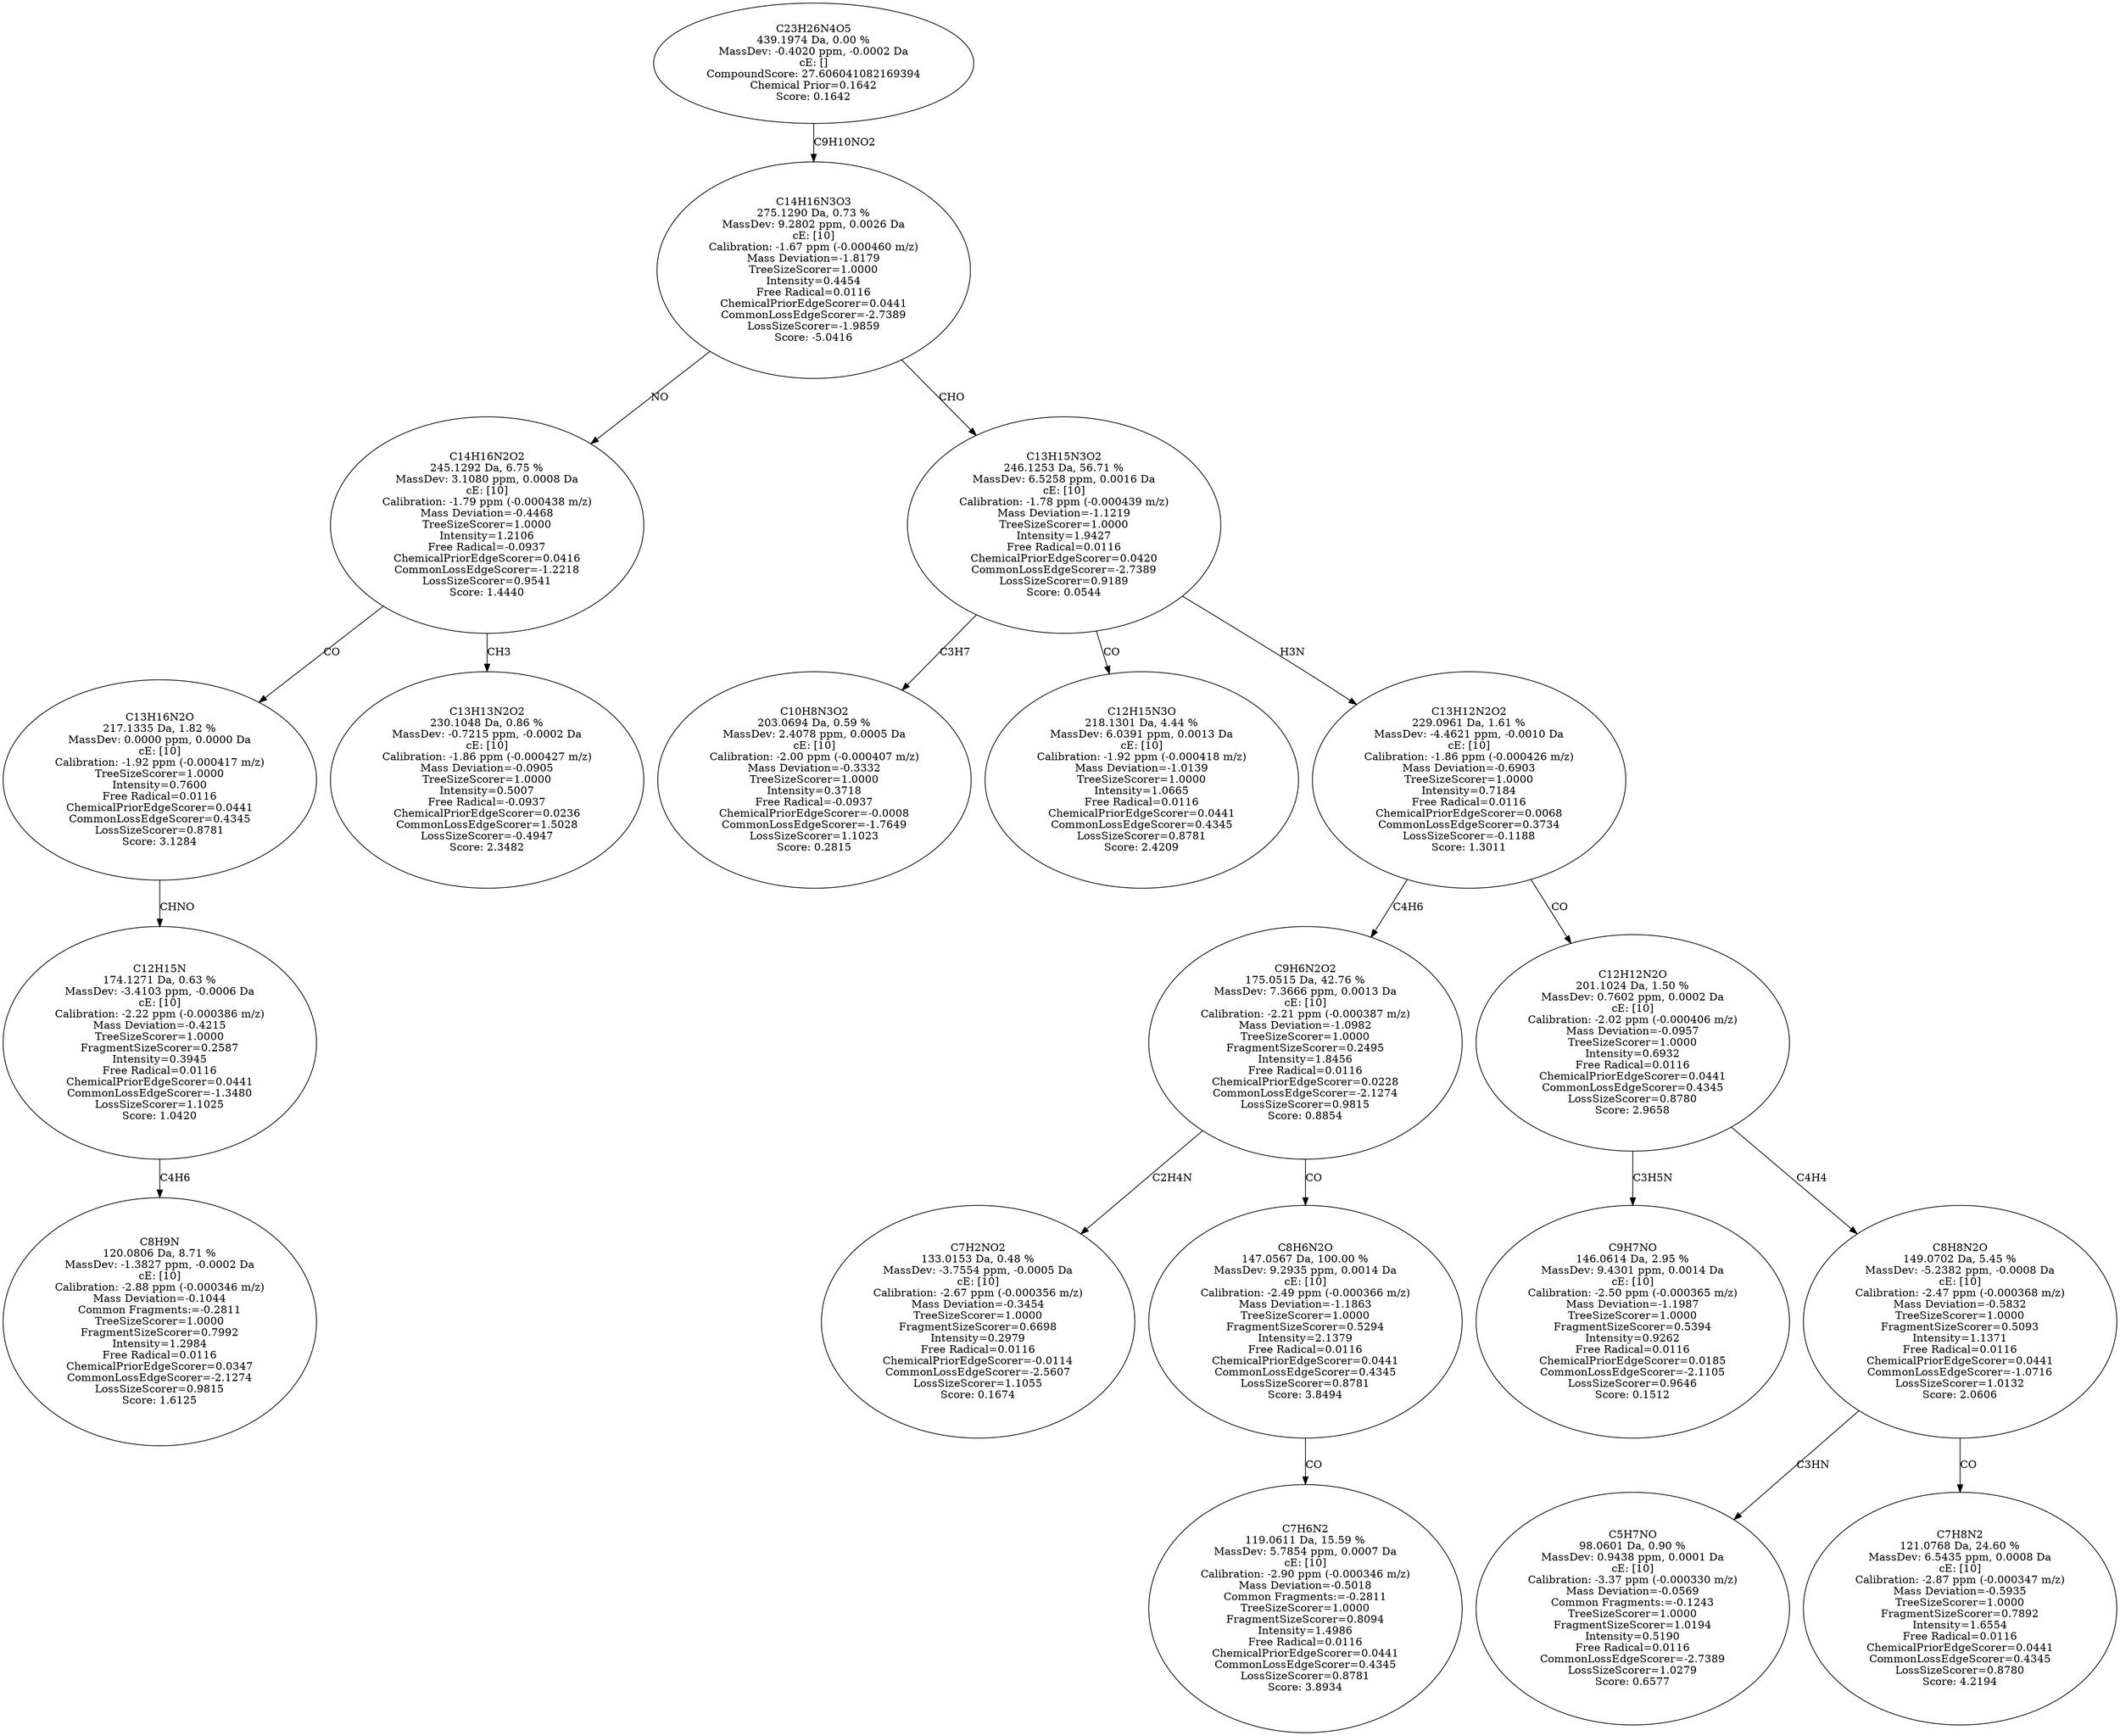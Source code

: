 strict digraph {
v1 [label="C8H9N\n120.0806 Da, 8.71 %\nMassDev: -1.3827 ppm, -0.0002 Da\ncE: [10]\nCalibration: -2.88 ppm (-0.000346 m/z)\nMass Deviation=-0.1044\nCommon Fragments:=-0.2811\nTreeSizeScorer=1.0000\nFragmentSizeScorer=0.7992\nIntensity=1.2984\nFree Radical=0.0116\nChemicalPriorEdgeScorer=0.0347\nCommonLossEdgeScorer=-2.1274\nLossSizeScorer=0.9815\nScore: 1.6125"];
v2 [label="C12H15N\n174.1271 Da, 0.63 %\nMassDev: -3.4103 ppm, -0.0006 Da\ncE: [10]\nCalibration: -2.22 ppm (-0.000386 m/z)\nMass Deviation=-0.4215\nTreeSizeScorer=1.0000\nFragmentSizeScorer=0.2587\nIntensity=0.3945\nFree Radical=0.0116\nChemicalPriorEdgeScorer=0.0441\nCommonLossEdgeScorer=-1.3480\nLossSizeScorer=1.1025\nScore: 1.0420"];
v3 [label="C13H16N2O\n217.1335 Da, 1.82 %\nMassDev: 0.0000 ppm, 0.0000 Da\ncE: [10]\nCalibration: -1.92 ppm (-0.000417 m/z)\nTreeSizeScorer=1.0000\nIntensity=0.7600\nFree Radical=0.0116\nChemicalPriorEdgeScorer=0.0441\nCommonLossEdgeScorer=0.4345\nLossSizeScorer=0.8781\nScore: 3.1284"];
v4 [label="C13H13N2O2\n230.1048 Da, 0.86 %\nMassDev: -0.7215 ppm, -0.0002 Da\ncE: [10]\nCalibration: -1.86 ppm (-0.000427 m/z)\nMass Deviation=-0.0905\nTreeSizeScorer=1.0000\nIntensity=0.5007\nFree Radical=-0.0937\nChemicalPriorEdgeScorer=0.0236\nCommonLossEdgeScorer=1.5028\nLossSizeScorer=-0.4947\nScore: 2.3482"];
v5 [label="C14H16N2O2\n245.1292 Da, 6.75 %\nMassDev: 3.1080 ppm, 0.0008 Da\ncE: [10]\nCalibration: -1.79 ppm (-0.000438 m/z)\nMass Deviation=-0.4468\nTreeSizeScorer=1.0000\nIntensity=1.2106\nFree Radical=-0.0937\nChemicalPriorEdgeScorer=0.0416\nCommonLossEdgeScorer=-1.2218\nLossSizeScorer=0.9541\nScore: 1.4440"];
v6 [label="C10H8N3O2\n203.0694 Da, 0.59 %\nMassDev: 2.4078 ppm, 0.0005 Da\ncE: [10]\nCalibration: -2.00 ppm (-0.000407 m/z)\nMass Deviation=-0.3332\nTreeSizeScorer=1.0000\nIntensity=0.3718\nFree Radical=-0.0937\nChemicalPriorEdgeScorer=-0.0008\nCommonLossEdgeScorer=-1.7649\nLossSizeScorer=1.1023\nScore: 0.2815"];
v7 [label="C12H15N3O\n218.1301 Da, 4.44 %\nMassDev: 6.0391 ppm, 0.0013 Da\ncE: [10]\nCalibration: -1.92 ppm (-0.000418 m/z)\nMass Deviation=-1.0139\nTreeSizeScorer=1.0000\nIntensity=1.0665\nFree Radical=0.0116\nChemicalPriorEdgeScorer=0.0441\nCommonLossEdgeScorer=0.4345\nLossSizeScorer=0.8781\nScore: 2.4209"];
v8 [label="C7H2NO2\n133.0153 Da, 0.48 %\nMassDev: -3.7554 ppm, -0.0005 Da\ncE: [10]\nCalibration: -2.67 ppm (-0.000356 m/z)\nMass Deviation=-0.3454\nTreeSizeScorer=1.0000\nFragmentSizeScorer=0.6698\nIntensity=0.2979\nFree Radical=0.0116\nChemicalPriorEdgeScorer=-0.0114\nCommonLossEdgeScorer=-2.5607\nLossSizeScorer=1.1055\nScore: 0.1674"];
v9 [label="C7H6N2\n119.0611 Da, 15.59 %\nMassDev: 5.7854 ppm, 0.0007 Da\ncE: [10]\nCalibration: -2.90 ppm (-0.000346 m/z)\nMass Deviation=-0.5018\nCommon Fragments:=-0.2811\nTreeSizeScorer=1.0000\nFragmentSizeScorer=0.8094\nIntensity=1.4986\nFree Radical=0.0116\nChemicalPriorEdgeScorer=0.0441\nCommonLossEdgeScorer=0.4345\nLossSizeScorer=0.8781\nScore: 3.8934"];
v10 [label="C8H6N2O\n147.0567 Da, 100.00 %\nMassDev: 9.2935 ppm, 0.0014 Da\ncE: [10]\nCalibration: -2.49 ppm (-0.000366 m/z)\nMass Deviation=-1.1863\nTreeSizeScorer=1.0000\nFragmentSizeScorer=0.5294\nIntensity=2.1379\nFree Radical=0.0116\nChemicalPriorEdgeScorer=0.0441\nCommonLossEdgeScorer=0.4345\nLossSizeScorer=0.8781\nScore: 3.8494"];
v11 [label="C9H6N2O2\n175.0515 Da, 42.76 %\nMassDev: 7.3666 ppm, 0.0013 Da\ncE: [10]\nCalibration: -2.21 ppm (-0.000387 m/z)\nMass Deviation=-1.0982\nTreeSizeScorer=1.0000\nFragmentSizeScorer=0.2495\nIntensity=1.8456\nFree Radical=0.0116\nChemicalPriorEdgeScorer=0.0228\nCommonLossEdgeScorer=-2.1274\nLossSizeScorer=0.9815\nScore: 0.8854"];
v12 [label="C9H7NO\n146.0614 Da, 2.95 %\nMassDev: 9.4301 ppm, 0.0014 Da\ncE: [10]\nCalibration: -2.50 ppm (-0.000365 m/z)\nMass Deviation=-1.1987\nTreeSizeScorer=1.0000\nFragmentSizeScorer=0.5394\nIntensity=0.9262\nFree Radical=0.0116\nChemicalPriorEdgeScorer=0.0185\nCommonLossEdgeScorer=-2.1105\nLossSizeScorer=0.9646\nScore: 0.1512"];
v13 [label="C5H7NO\n98.0601 Da, 0.90 %\nMassDev: 0.9438 ppm, 0.0001 Da\ncE: [10]\nCalibration: -3.37 ppm (-0.000330 m/z)\nMass Deviation=-0.0569\nCommon Fragments:=-0.1243\nTreeSizeScorer=1.0000\nFragmentSizeScorer=1.0194\nIntensity=0.5190\nFree Radical=0.0116\nCommonLossEdgeScorer=-2.7389\nLossSizeScorer=1.0279\nScore: 0.6577"];
v14 [label="C7H8N2\n121.0768 Da, 24.60 %\nMassDev: 6.5435 ppm, 0.0008 Da\ncE: [10]\nCalibration: -2.87 ppm (-0.000347 m/z)\nMass Deviation=-0.5935\nTreeSizeScorer=1.0000\nFragmentSizeScorer=0.7892\nIntensity=1.6554\nFree Radical=0.0116\nChemicalPriorEdgeScorer=0.0441\nCommonLossEdgeScorer=0.4345\nLossSizeScorer=0.8780\nScore: 4.2194"];
v15 [label="C8H8N2O\n149.0702 Da, 5.45 %\nMassDev: -5.2382 ppm, -0.0008 Da\ncE: [10]\nCalibration: -2.47 ppm (-0.000368 m/z)\nMass Deviation=-0.5832\nTreeSizeScorer=1.0000\nFragmentSizeScorer=0.5093\nIntensity=1.1371\nFree Radical=0.0116\nChemicalPriorEdgeScorer=0.0441\nCommonLossEdgeScorer=-1.0716\nLossSizeScorer=1.0132\nScore: 2.0606"];
v16 [label="C12H12N2O\n201.1024 Da, 1.50 %\nMassDev: 0.7602 ppm, 0.0002 Da\ncE: [10]\nCalibration: -2.02 ppm (-0.000406 m/z)\nMass Deviation=-0.0957\nTreeSizeScorer=1.0000\nIntensity=0.6932\nFree Radical=0.0116\nChemicalPriorEdgeScorer=0.0441\nCommonLossEdgeScorer=0.4345\nLossSizeScorer=0.8780\nScore: 2.9658"];
v17 [label="C13H12N2O2\n229.0961 Da, 1.61 %\nMassDev: -4.4621 ppm, -0.0010 Da\ncE: [10]\nCalibration: -1.86 ppm (-0.000426 m/z)\nMass Deviation=-0.6903\nTreeSizeScorer=1.0000\nIntensity=0.7184\nFree Radical=0.0116\nChemicalPriorEdgeScorer=0.0068\nCommonLossEdgeScorer=0.3734\nLossSizeScorer=-0.1188\nScore: 1.3011"];
v18 [label="C13H15N3O2\n246.1253 Da, 56.71 %\nMassDev: 6.5258 ppm, 0.0016 Da\ncE: [10]\nCalibration: -1.78 ppm (-0.000439 m/z)\nMass Deviation=-1.1219\nTreeSizeScorer=1.0000\nIntensity=1.9427\nFree Radical=0.0116\nChemicalPriorEdgeScorer=0.0420\nCommonLossEdgeScorer=-2.7389\nLossSizeScorer=0.9189\nScore: 0.0544"];
v19 [label="C14H16N3O3\n275.1290 Da, 0.73 %\nMassDev: 9.2802 ppm, 0.0026 Da\ncE: [10]\nCalibration: -1.67 ppm (-0.000460 m/z)\nMass Deviation=-1.8179\nTreeSizeScorer=1.0000\nIntensity=0.4454\nFree Radical=0.0116\nChemicalPriorEdgeScorer=0.0441\nCommonLossEdgeScorer=-2.7389\nLossSizeScorer=-1.9859\nScore: -5.0416"];
v20 [label="C23H26N4O5\n439.1974 Da, 0.00 %\nMassDev: -0.4020 ppm, -0.0002 Da\ncE: []\nCompoundScore: 27.606041082169394\nChemical Prior=0.1642\nScore: 0.1642"];
v2 -> v1 [label="C4H6"];
v3 -> v2 [label="CHNO"];
v5 -> v3 [label="CO"];
v5 -> v4 [label="CH3"];
v19 -> v5 [label="NO"];
v18 -> v6 [label="C3H7"];
v18 -> v7 [label="CO"];
v11 -> v8 [label="C2H4N"];
v10 -> v9 [label="CO"];
v11 -> v10 [label="CO"];
v17 -> v11 [label="C4H6"];
v16 -> v12 [label="C3H5N"];
v15 -> v13 [label="C3HN"];
v15 -> v14 [label="CO"];
v16 -> v15 [label="C4H4"];
v17 -> v16 [label="CO"];
v18 -> v17 [label="H3N"];
v19 -> v18 [label="CHO"];
v20 -> v19 [label="C9H10NO2"];
}